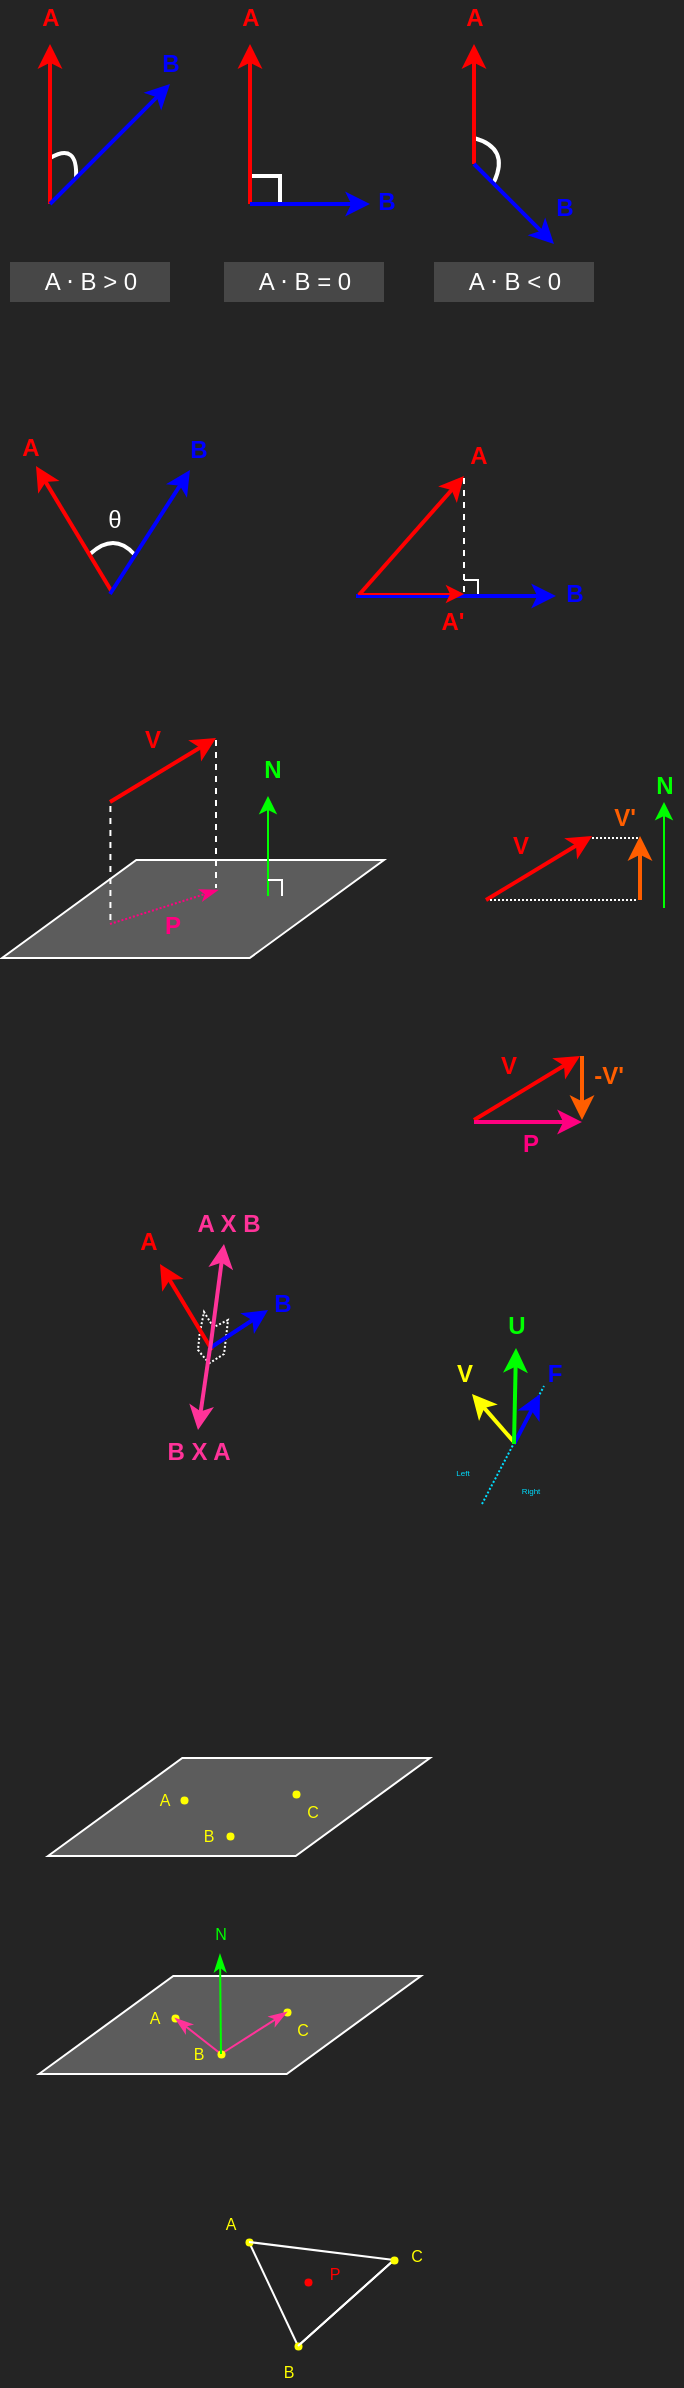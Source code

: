 <mxfile version="15.5.7" type="device"><diagram id="C3ShWsMykpcrPej2vHvZ" name="Page-1"><mxGraphModel dx="369" dy="430" grid="0" gridSize="20" guides="1" tooltips="1" connect="1" arrows="1" fold="1" page="0" pageScale="1" pageWidth="827" pageHeight="1169" background="#242424" math="0" shadow="0"><root><mxCell id="0"/><mxCell id="1" parent="0"/><mxCell id="jxRetVLStCCdATtgIraE-84" value="" style="endArrow=none;html=1;rounded=0;strokeWidth=1;strokeColor=#00DDFF;dashed=1;endFill=0;dashPattern=1 1;" edge="1" parent="1"><mxGeometry width="50" height="50" relative="1" as="geometry"><mxPoint x="529" y="1050" as="sourcePoint"/><mxPoint x="560" y="991" as="targetPoint"/></mxGeometry></mxCell><mxCell id="jxRetVLStCCdATtgIraE-82" value="" style="endArrow=classic;html=1;rounded=0;strokeWidth=2;strokeColor=#FFFF00;" edge="1" parent="1"><mxGeometry width="50" height="50" relative="1" as="geometry"><mxPoint x="545" y="1019" as="sourcePoint"/><mxPoint x="524" y="995" as="targetPoint"/></mxGeometry></mxCell><mxCell id="jxRetVLStCCdATtgIraE-75" value="" style="endArrow=none;dashed=1;html=1;strokeWidth=1;rounded=0;fontColor=#FF5E00;strokeColor=#FFFFFF;dashPattern=1 1;" edge="1" parent="1"><mxGeometry width="50" height="50" relative="1" as="geometry"><mxPoint x="388" y="963" as="sourcePoint"/><mxPoint x="392" y="979" as="targetPoint"/><Array as="points"><mxPoint x="387" y="973"/></Array></mxGeometry></mxCell><mxCell id="jxRetVLStCCdATtgIraE-74" value="" style="endArrow=none;dashed=1;html=1;strokeWidth=1;rounded=0;fontColor=#FF5E00;strokeColor=#FFFFFF;dashPattern=1 1;" edge="1" parent="1"><mxGeometry width="50" height="50" relative="1" as="geometry"><mxPoint x="401" y="967" as="sourcePoint"/><mxPoint x="392" y="980" as="targetPoint"/><Array as="points"><mxPoint x="400" y="975"/></Array></mxGeometry></mxCell><mxCell id="jxRetVLStCCdATtgIraE-71" value="" style="endArrow=none;dashed=1;html=1;strokeWidth=1;rounded=0;fontColor=#FF5E00;strokeColor=#FFFFFF;dashPattern=1 1;" edge="1" parent="1"><mxGeometry width="50" height="50" relative="1" as="geometry"><mxPoint x="388" y="964" as="sourcePoint"/><mxPoint x="395" y="962" as="targetPoint"/><Array as="points"><mxPoint x="390" y="954"/></Array></mxGeometry></mxCell><mxCell id="jxRetVLStCCdATtgIraE-70" value="" style="endArrow=none;dashed=1;html=1;strokeWidth=1;rounded=0;fontColor=#FF5E00;strokeColor=#FFFFFF;dashPattern=1 1;" edge="1" parent="1"><mxGeometry width="50" height="50" relative="1" as="geometry"><mxPoint x="394" y="962" as="sourcePoint"/><mxPoint x="401" y="967" as="targetPoint"/><Array as="points"><mxPoint x="402" y="958"/></Array></mxGeometry></mxCell><mxCell id="jxRetVLStCCdATtgIraE-32" value="" style="endArrow=none;html=1;strokeWidth=1;strokeColor=#FFFFFF;endFill=0;rounded=0;" edge="1" parent="1"><mxGeometry width="50" height="50" relative="1" as="geometry"><mxPoint x="520" y="588" as="sourcePoint"/><mxPoint x="527" y="596" as="targetPoint"/><Array as="points"><mxPoint x="527" y="588"/></Array></mxGeometry></mxCell><mxCell id="jxRetVLStCCdATtgIraE-10" value="" style="endArrow=none;html=1;strokeColor=#FFFFFF;strokeWidth=2;curved=1;endFill=0;" edge="1" parent="1"><mxGeometry width="50" height="50" relative="1" as="geometry"><mxPoint x="525" y="367" as="sourcePoint"/><mxPoint x="535" y="389" as="targetPoint"/><Array as="points"><mxPoint x="543" y="372"/></Array></mxGeometry></mxCell><mxCell id="jxRetVLStCCdATtgIraE-3" value="" style="endArrow=none;html=1;strokeColor=#FFFFFF;strokeWidth=2;curved=1;endFill=0;" edge="1" parent="1"><mxGeometry width="50" height="50" relative="1" as="geometry"><mxPoint x="313" y="377" as="sourcePoint"/><mxPoint x="326" y="387" as="targetPoint"/><Array as="points"><mxPoint x="327" y="369"/></Array></mxGeometry></mxCell><mxCell id="jxRetVLStCCdATtgIraE-1" value="" style="endArrow=classic;html=1;rounded=0;strokeWidth=2;strokeColor=#FF0000;" edge="1" parent="1"><mxGeometry width="50" height="50" relative="1" as="geometry"><mxPoint x="313" y="400" as="sourcePoint"/><mxPoint x="313" y="320" as="targetPoint"/></mxGeometry></mxCell><mxCell id="jxRetVLStCCdATtgIraE-2" value="" style="endArrow=classic;html=1;rounded=0;strokeWidth=2;strokeColor=#0000FF;" edge="1" parent="1"><mxGeometry width="50" height="50" relative="1" as="geometry"><mxPoint x="313" y="400" as="sourcePoint"/><mxPoint x="373" y="340" as="targetPoint"/></mxGeometry></mxCell><mxCell id="jxRetVLStCCdATtgIraE-4" value="A ⋅ B &amp;gt; 0" style="text;html=1;align=center;verticalAlign=middle;resizable=0;points=[];autosize=1;strokeColor=none;fillColor=#474747;fontColor=#FFFFFF;" vertex="1" parent="1"><mxGeometry x="293" y="429" width="80" height="20" as="geometry"/></mxCell><mxCell id="jxRetVLStCCdATtgIraE-5" value="" style="endArrow=none;html=1;strokeColor=#FFFFFF;strokeWidth=2;endFill=0;rounded=0;" edge="1" parent="1"><mxGeometry width="50" height="50" relative="1" as="geometry"><mxPoint x="413" y="386" as="sourcePoint"/><mxPoint x="428" y="400" as="targetPoint"/><Array as="points"><mxPoint x="428" y="386"/></Array></mxGeometry></mxCell><mxCell id="jxRetVLStCCdATtgIraE-6" value="" style="endArrow=classic;html=1;rounded=0;strokeWidth=2;strokeColor=#FF0000;" edge="1" parent="1"><mxGeometry width="50" height="50" relative="1" as="geometry"><mxPoint x="413" y="400" as="sourcePoint"/><mxPoint x="413" y="320" as="targetPoint"/></mxGeometry></mxCell><mxCell id="jxRetVLStCCdATtgIraE-7" value="" style="endArrow=classic;html=1;rounded=0;strokeWidth=2;strokeColor=#0000FF;" edge="1" parent="1"><mxGeometry width="50" height="50" relative="1" as="geometry"><mxPoint x="413" y="400" as="sourcePoint"/><mxPoint x="473" y="400" as="targetPoint"/></mxGeometry></mxCell><mxCell id="jxRetVLStCCdATtgIraE-8" value="" style="endArrow=classic;html=1;rounded=0;strokeWidth=2;strokeColor=#FF0000;" edge="1" parent="1"><mxGeometry width="50" height="50" relative="1" as="geometry"><mxPoint x="525" y="380" as="sourcePoint"/><mxPoint x="525" y="320" as="targetPoint"/></mxGeometry></mxCell><mxCell id="jxRetVLStCCdATtgIraE-9" value="" style="endArrow=classic;html=1;rounded=0;strokeWidth=2;strokeColor=#0000FF;" edge="1" parent="1"><mxGeometry width="50" height="50" relative="1" as="geometry"><mxPoint x="525" y="380" as="sourcePoint"/><mxPoint x="565" y="420" as="targetPoint"/></mxGeometry></mxCell><mxCell id="jxRetVLStCCdATtgIraE-11" value="A ⋅ B = 0" style="text;html=1;align=center;verticalAlign=middle;resizable=0;points=[];autosize=1;strokeColor=none;fillColor=#474747;fontColor=#FFFFFF;" vertex="1" parent="1"><mxGeometry x="400" y="429" width="80" height="20" as="geometry"/></mxCell><mxCell id="jxRetVLStCCdATtgIraE-12" value="A ⋅ B &amp;lt; 0" style="text;html=1;align=center;verticalAlign=middle;resizable=0;points=[];autosize=1;strokeColor=none;fillColor=#474747;fontColor=#FFFFFF;" vertex="1" parent="1"><mxGeometry x="505" y="429" width="80" height="20" as="geometry"/></mxCell><mxCell id="jxRetVLStCCdATtgIraE-13" value="" style="endArrow=none;html=1;strokeColor=#FFFFFF;strokeWidth=2;curved=1;endFill=0;" edge="1" parent="1"><mxGeometry width="50" height="50" relative="1" as="geometry"><mxPoint x="333" y="575" as="sourcePoint"/><mxPoint x="355" y="575" as="targetPoint"/><Array as="points"><mxPoint x="345" y="564"/></Array></mxGeometry></mxCell><mxCell id="jxRetVLStCCdATtgIraE-14" value="" style="endArrow=classic;html=1;rounded=0;strokeWidth=2;strokeColor=#FF0000;" edge="1" parent="1"><mxGeometry width="50" height="50" relative="1" as="geometry"><mxPoint x="344" y="594" as="sourcePoint"/><mxPoint x="306" y="531" as="targetPoint"/></mxGeometry></mxCell><mxCell id="jxRetVLStCCdATtgIraE-15" value="" style="endArrow=classic;html=1;rounded=0;strokeWidth=2;strokeColor=#0000FF;" edge="1" parent="1"><mxGeometry width="50" height="50" relative="1" as="geometry"><mxPoint x="343" y="595" as="sourcePoint"/><mxPoint x="383" y="533" as="targetPoint"/></mxGeometry></mxCell><mxCell id="jxRetVLStCCdATtgIraE-16" value="A" style="text;html=1;align=center;verticalAlign=middle;resizable=0;points=[];autosize=1;strokeColor=none;fillColor=none;fontColor=#FF0000;fontStyle=1" vertex="1" parent="1"><mxGeometry x="303" y="298" width="19" height="18" as="geometry"/></mxCell><mxCell id="jxRetVLStCCdATtgIraE-17" value="A" style="text;html=1;align=center;verticalAlign=middle;resizable=0;points=[];autosize=1;strokeColor=none;fillColor=none;fontColor=#FF0000;fontStyle=1" vertex="1" parent="1"><mxGeometry x="403" y="298" width="19" height="18" as="geometry"/></mxCell><mxCell id="jxRetVLStCCdATtgIraE-18" value="A" style="text;html=1;align=center;verticalAlign=middle;resizable=0;points=[];autosize=1;strokeColor=none;fillColor=none;fontColor=#FF0000;fontStyle=1" vertex="1" parent="1"><mxGeometry x="515" y="298" width="19" height="18" as="geometry"/></mxCell><mxCell id="jxRetVLStCCdATtgIraE-19" value="B" style="text;html=1;align=center;verticalAlign=middle;resizable=0;points=[];autosize=1;strokeColor=none;fillColor=none;fontColor=#0000FF;fontStyle=1" vertex="1" parent="1"><mxGeometry x="363" y="321" width="19" height="18" as="geometry"/></mxCell><mxCell id="jxRetVLStCCdATtgIraE-20" value="B" style="text;html=1;align=center;verticalAlign=middle;resizable=0;points=[];autosize=1;strokeColor=none;fillColor=none;fontColor=#0000FF;fontStyle=1" vertex="1" parent="1"><mxGeometry x="471" y="390" width="19" height="18" as="geometry"/></mxCell><mxCell id="jxRetVLStCCdATtgIraE-21" value="B" style="text;html=1;align=center;verticalAlign=middle;resizable=0;points=[];autosize=1;strokeColor=none;fillColor=none;fontColor=#0000FF;fontStyle=1" vertex="1" parent="1"><mxGeometry x="560" y="393" width="19" height="18" as="geometry"/></mxCell><mxCell id="jxRetVLStCCdATtgIraE-22" value="A" style="text;html=1;align=center;verticalAlign=middle;resizable=0;points=[];autosize=1;strokeColor=none;fillColor=none;fontColor=#FF0000;fontStyle=1" vertex="1" parent="1"><mxGeometry x="293" y="513" width="19" height="18" as="geometry"/></mxCell><mxCell id="jxRetVLStCCdATtgIraE-23" value="B" style="text;html=1;align=center;verticalAlign=middle;resizable=0;points=[];autosize=1;strokeColor=none;fillColor=none;fontColor=#0000FF;fontStyle=1" vertex="1" parent="1"><mxGeometry x="377" y="514" width="19" height="18" as="geometry"/></mxCell><mxCell id="jxRetVLStCCdATtgIraE-24" value="θ" style="text;html=1;align=center;verticalAlign=middle;resizable=0;points=[];autosize=1;strokeColor=none;fillColor=none;fontColor=#FFFFFF;" vertex="1" parent="1"><mxGeometry x="336" y="549" width="17" height="18" as="geometry"/></mxCell><mxCell id="jxRetVLStCCdATtgIraE-25" value="" style="endArrow=classic;html=1;rounded=0;strokeWidth=2;strokeColor=#FF0000;" edge="1" parent="1"><mxGeometry width="50" height="50" relative="1" as="geometry"><mxPoint x="467" y="596" as="sourcePoint"/><mxPoint x="520" y="536" as="targetPoint"/></mxGeometry></mxCell><mxCell id="jxRetVLStCCdATtgIraE-26" value="A" style="text;html=1;align=center;verticalAlign=middle;resizable=0;points=[];autosize=1;strokeColor=none;fillColor=none;fontColor=#FF0000;fontStyle=1" vertex="1" parent="1"><mxGeometry x="517" y="517" width="19" height="18" as="geometry"/></mxCell><mxCell id="jxRetVLStCCdATtgIraE-27" value="" style="endArrow=classic;html=1;rounded=0;strokeWidth=2;strokeColor=#0000FF;" edge="1" parent="1"><mxGeometry width="50" height="50" relative="1" as="geometry"><mxPoint x="466" y="596" as="sourcePoint"/><mxPoint x="566" y="596" as="targetPoint"/></mxGeometry></mxCell><mxCell id="jxRetVLStCCdATtgIraE-28" value="B" style="text;html=1;align=center;verticalAlign=middle;resizable=0;points=[];autosize=1;strokeColor=none;fillColor=none;fontColor=#0000FF;fontStyle=1" vertex="1" parent="1"><mxGeometry x="565" y="586" width="19" height="18" as="geometry"/></mxCell><mxCell id="jxRetVLStCCdATtgIraE-29" value="" style="endArrow=classic;html=1;rounded=0;strokeWidth=1;strokeColor=#FF0000;" edge="1" parent="1"><mxGeometry width="50" height="50" relative="1" as="geometry"><mxPoint x="467" y="595" as="sourcePoint"/><mxPoint x="520" y="595" as="targetPoint"/></mxGeometry></mxCell><mxCell id="jxRetVLStCCdATtgIraE-30" value="" style="endArrow=none;html=1;rounded=0;strokeWidth=1;strokeColor=#FFFFFF;endFill=0;dashed=1;" edge="1" parent="1"><mxGeometry width="50" height="50" relative="1" as="geometry"><mxPoint x="520" y="537" as="sourcePoint"/><mxPoint x="520" y="594" as="targetPoint"/></mxGeometry></mxCell><mxCell id="jxRetVLStCCdATtgIraE-31" value="A'" style="text;html=1;align=center;verticalAlign=middle;resizable=0;points=[];autosize=1;strokeColor=none;fillColor=none;fontColor=#FF0000;fontStyle=1" vertex="1" parent="1"><mxGeometry x="503" y="600" width="22" height="18" as="geometry"/></mxCell><mxCell id="jxRetVLStCCdATtgIraE-33" value="" style="shape=parallelogram;perimeter=parallelogramPerimeter;whiteSpace=wrap;html=1;fixedSize=1;fontColor=#FFFFFF;fillColor=#5C5C5C;gradientColor=none;strokeColor=#FFFFFF;size=67.143;" vertex="1" parent="1"><mxGeometry x="289" y="728" width="191" height="49" as="geometry"/></mxCell><mxCell id="jxRetVLStCCdATtgIraE-34" value="" style="endArrow=classic;html=1;rounded=0;strokeWidth=1;strokeColor=#0F0;" edge="1" parent="1"><mxGeometry width="50" height="50" relative="1" as="geometry"><mxPoint x="422.0" y="746" as="sourcePoint"/><mxPoint x="422" y="696" as="targetPoint"/></mxGeometry></mxCell><mxCell id="jxRetVLStCCdATtgIraE-35" value="N" style="text;html=1;align=center;verticalAlign=middle;resizable=0;points=[];autosize=1;strokeColor=none;fillColor=none;fontColor=#00FF00;fontStyle=1" vertex="1" parent="1"><mxGeometry x="414" y="674" width="19" height="18" as="geometry"/></mxCell><mxCell id="jxRetVLStCCdATtgIraE-36" value="" style="endArrow=classic;html=1;rounded=0;strokeWidth=2;strokeColor=#FF0000;" edge="1" parent="1"><mxGeometry width="50" height="50" relative="1" as="geometry"><mxPoint x="343" y="699" as="sourcePoint"/><mxPoint x="396" y="667" as="targetPoint"/></mxGeometry></mxCell><mxCell id="jxRetVLStCCdATtgIraE-37" value="V" style="text;html=1;align=center;verticalAlign=middle;resizable=0;points=[];autosize=1;strokeColor=none;fillColor=none;fontColor=#FF0000;fontStyle=1" vertex="1" parent="1"><mxGeometry x="355" y="659" width="18" height="18" as="geometry"/></mxCell><mxCell id="jxRetVLStCCdATtgIraE-38" value="" style="endArrow=classicThin;html=1;rounded=0;strokeWidth=1;strokeColor=#FF0080;dashed=1;dashPattern=1 1;endFill=1;" edge="1" parent="1"><mxGeometry width="50" height="50" relative="1" as="geometry"><mxPoint x="343" y="760" as="sourcePoint"/><mxPoint x="397" y="743" as="targetPoint"/></mxGeometry></mxCell><mxCell id="jxRetVLStCCdATtgIraE-39" value="" style="endArrow=none;html=1;rounded=0;strokeWidth=1;strokeColor=#FFFFFF;endFill=0;dashed=1;" edge="1" parent="1"><mxGeometry width="50" height="50" relative="1" as="geometry"><mxPoint x="343.21" y="701" as="sourcePoint"/><mxPoint x="343.21" y="758" as="targetPoint"/></mxGeometry></mxCell><mxCell id="jxRetVLStCCdATtgIraE-40" value="" style="endArrow=none;html=1;rounded=0;strokeWidth=1;strokeColor=#FFFFFF;endFill=0;dashed=1;" edge="1" parent="1"><mxGeometry width="50" height="50" relative="1" as="geometry"><mxPoint x="396" y="668" as="sourcePoint"/><mxPoint x="396.0" y="742" as="targetPoint"/></mxGeometry></mxCell><mxCell id="jxRetVLStCCdATtgIraE-42" value="P" style="text;html=1;align=center;verticalAlign=middle;resizable=0;points=[];autosize=1;strokeColor=none;fillColor=none;fontColor=#FF0080;fontStyle=1" vertex="1" parent="1"><mxGeometry x="365" y="752" width="18" height="18" as="geometry"/></mxCell><mxCell id="jxRetVLStCCdATtgIraE-43" value="" style="endArrow=none;html=1;strokeWidth=1;strokeColor=#FFFFFF;endFill=0;rounded=0;" edge="1" parent="1"><mxGeometry width="50" height="50" relative="1" as="geometry"><mxPoint x="422" y="738" as="sourcePoint"/><mxPoint x="429" y="746" as="targetPoint"/><Array as="points"><mxPoint x="429" y="738"/></Array></mxGeometry></mxCell><mxCell id="jxRetVLStCCdATtgIraE-44" value="" style="endArrow=classic;html=1;rounded=0;strokeWidth=2;strokeColor=#FF0000;" edge="1" parent="1"><mxGeometry width="50" height="50" relative="1" as="geometry"><mxPoint x="531" y="748" as="sourcePoint"/><mxPoint x="584" y="716" as="targetPoint"/></mxGeometry></mxCell><mxCell id="jxRetVLStCCdATtgIraE-45" value="V" style="text;html=1;align=center;verticalAlign=middle;resizable=0;points=[];autosize=1;strokeColor=none;fillColor=none;fontColor=#FF0000;fontStyle=1" vertex="1" parent="1"><mxGeometry x="539" y="712" width="18" height="18" as="geometry"/></mxCell><mxCell id="jxRetVLStCCdATtgIraE-46" value="" style="endArrow=classic;html=1;rounded=0;strokeWidth=1;strokeColor=#0F0;" edge="1" parent="1"><mxGeometry width="50" height="50" relative="1" as="geometry"><mxPoint x="620.0" y="752" as="sourcePoint"/><mxPoint x="620" y="699" as="targetPoint"/></mxGeometry></mxCell><mxCell id="jxRetVLStCCdATtgIraE-48" value="N" style="text;html=1;align=center;verticalAlign=middle;resizable=0;points=[];autosize=1;strokeColor=none;fillColor=none;fontColor=#00FF00;fontStyle=1" vertex="1" parent="1"><mxGeometry x="610" y="682" width="19" height="18" as="geometry"/></mxCell><mxCell id="jxRetVLStCCdATtgIraE-49" value="" style="endArrow=none;html=1;rounded=0;strokeWidth=1;strokeColor=#FFFFFF;endFill=0;dashed=1;dashPattern=1 1;" edge="1" parent="1"><mxGeometry width="50" height="50" relative="1" as="geometry"><mxPoint x="584" y="717" as="sourcePoint"/><mxPoint x="608" y="717" as="targetPoint"/></mxGeometry></mxCell><mxCell id="jxRetVLStCCdATtgIraE-50" value="" style="endArrow=classic;html=1;rounded=0;strokeWidth=2;strokeColor=#FF5E00;" edge="1" parent="1"><mxGeometry width="50" height="50" relative="1" as="geometry"><mxPoint x="608" y="748" as="sourcePoint"/><mxPoint x="608" y="716" as="targetPoint"/></mxGeometry></mxCell><mxCell id="jxRetVLStCCdATtgIraE-51" value="" style="endArrow=none;html=1;rounded=0;strokeWidth=1;strokeColor=#FFFFFF;endFill=0;dashed=1;dashPattern=1 1;" edge="1" parent="1"><mxGeometry width="50" height="50" relative="1" as="geometry"><mxPoint x="533" y="748" as="sourcePoint"/><mxPoint x="606" y="748" as="targetPoint"/></mxGeometry></mxCell><mxCell id="jxRetVLStCCdATtgIraE-52" value="V'" style="text;html=1;align=center;verticalAlign=middle;resizable=0;points=[];autosize=1;strokeColor=none;fillColor=none;fontColor=#FF5E00;fontStyle=1" vertex="1" parent="1"><mxGeometry x="589" y="698" width="21" height="18" as="geometry"/></mxCell><mxCell id="jxRetVLStCCdATtgIraE-53" value="" style="endArrow=classic;html=1;rounded=0;strokeWidth=2;strokeColor=#FF0000;" edge="1" parent="1"><mxGeometry width="50" height="50" relative="1" as="geometry"><mxPoint x="525" y="858" as="sourcePoint"/><mxPoint x="578" y="826" as="targetPoint"/></mxGeometry></mxCell><mxCell id="jxRetVLStCCdATtgIraE-54" value="V" style="text;html=1;align=center;verticalAlign=middle;resizable=0;points=[];autosize=1;strokeColor=none;fillColor=none;fontColor=#FF0000;fontStyle=1" vertex="1" parent="1"><mxGeometry x="533" y="822" width="18" height="18" as="geometry"/></mxCell><mxCell id="jxRetVLStCCdATtgIraE-58" value="" style="endArrow=classic;html=1;rounded=0;strokeWidth=2;strokeColor=#FF5E00;" edge="1" parent="1"><mxGeometry width="50" height="50" relative="1" as="geometry"><mxPoint x="579" y="826" as="sourcePoint"/><mxPoint x="579" y="858" as="targetPoint"/></mxGeometry></mxCell><mxCell id="jxRetVLStCCdATtgIraE-60" value="-V'" style="text;html=1;align=center;verticalAlign=middle;resizable=0;points=[];autosize=1;strokeColor=none;fillColor=none;fontColor=#FF5E00;fontStyle=1" vertex="1" parent="1"><mxGeometry x="579" y="827" width="25" height="18" as="geometry"/></mxCell><mxCell id="jxRetVLStCCdATtgIraE-61" value="" style="endArrow=classic;html=1;rounded=0;strokeWidth=2;strokeColor=#FF0080;" edge="1" parent="1"><mxGeometry width="50" height="50" relative="1" as="geometry"><mxPoint x="525" y="859" as="sourcePoint"/><mxPoint x="579" y="859" as="targetPoint"/></mxGeometry></mxCell><mxCell id="jxRetVLStCCdATtgIraE-62" value="P" style="text;html=1;align=center;verticalAlign=middle;resizable=0;points=[];autosize=1;strokeColor=none;fillColor=none;fontColor=#FF0080;fontStyle=1" vertex="1" parent="1"><mxGeometry x="544" y="861" width="18" height="18" as="geometry"/></mxCell><mxCell id="jxRetVLStCCdATtgIraE-64" value="" style="endArrow=classic;html=1;rounded=0;strokeWidth=2;strokeColor=#FF0000;" edge="1" parent="1"><mxGeometry width="50" height="50" relative="1" as="geometry"><mxPoint x="394" y="973" as="sourcePoint"/><mxPoint x="368" y="930" as="targetPoint"/></mxGeometry></mxCell><mxCell id="jxRetVLStCCdATtgIraE-65" value="" style="endArrow=classic;html=1;rounded=0;strokeWidth=2;strokeColor=#0000FF;" edge="1" parent="1"><mxGeometry width="50" height="50" relative="1" as="geometry"><mxPoint x="393" y="972" as="sourcePoint"/><mxPoint x="422" y="953" as="targetPoint"/></mxGeometry></mxCell><mxCell id="jxRetVLStCCdATtgIraE-66" value="A" style="text;html=1;align=center;verticalAlign=middle;resizable=0;points=[];autosize=1;strokeColor=none;fillColor=none;fontColor=#FF0000;fontStyle=1" vertex="1" parent="1"><mxGeometry x="352" y="910" width="19" height="18" as="geometry"/></mxCell><mxCell id="jxRetVLStCCdATtgIraE-67" value="B" style="text;html=1;align=center;verticalAlign=middle;resizable=0;points=[];autosize=1;strokeColor=none;fillColor=none;fontColor=#0000FF;fontStyle=1" vertex="1" parent="1"><mxGeometry x="419" y="941" width="19" height="18" as="geometry"/></mxCell><mxCell id="jxRetVLStCCdATtgIraE-69" value="" style="endArrow=classic;html=1;rounded=0;strokeWidth=2;strokeColor=#FF3399;" edge="1" parent="1"><mxGeometry width="50" height="50" relative="1" as="geometry"><mxPoint x="393" y="973" as="sourcePoint"/><mxPoint x="400" y="920" as="targetPoint"/></mxGeometry></mxCell><mxCell id="jxRetVLStCCdATtgIraE-72" value="A X B" style="text;html=1;align=center;verticalAlign=middle;resizable=0;points=[];autosize=1;strokeColor=none;fillColor=none;fontColor=#FF3399;fontStyle=1" vertex="1" parent="1"><mxGeometry x="381" y="901" width="42" height="18" as="geometry"/></mxCell><mxCell id="jxRetVLStCCdATtgIraE-73" value="" style="endArrow=classic;html=1;rounded=0;strokeWidth=2;strokeColor=#FF3399;" edge="1" parent="1"><mxGeometry width="50" height="50" relative="1" as="geometry"><mxPoint x="393" y="972" as="sourcePoint"/><mxPoint x="387" y="1013" as="targetPoint"/></mxGeometry></mxCell><mxCell id="jxRetVLStCCdATtgIraE-76" value="B X A" style="text;html=1;align=center;verticalAlign=middle;resizable=0;points=[];autosize=1;strokeColor=none;fillColor=none;fontColor=#FF3399;fontStyle=1" vertex="1" parent="1"><mxGeometry x="365.5" y="1015" width="42" height="18" as="geometry"/></mxCell><mxCell id="jxRetVLStCCdATtgIraE-78" value="" style="endArrow=classic;html=1;rounded=0;strokeWidth=2;strokeColor=#0000FF;" edge="1" parent="1"><mxGeometry width="50" height="50" relative="1" as="geometry"><mxPoint x="545" y="1020" as="sourcePoint"/><mxPoint x="558" y="995" as="targetPoint"/></mxGeometry></mxCell><mxCell id="jxRetVLStCCdATtgIraE-79" value="F" style="text;html=1;align=center;verticalAlign=middle;resizable=0;points=[];autosize=1;strokeColor=none;fillColor=none;fontColor=#0000FF;fontStyle=1" vertex="1" parent="1"><mxGeometry x="556" y="976" width="17" height="18" as="geometry"/></mxCell><mxCell id="jxRetVLStCCdATtgIraE-80" value="" style="endArrow=classic;html=1;rounded=0;strokeWidth=2;strokeColor=#00FF00;" edge="1" parent="1"><mxGeometry width="50" height="50" relative="1" as="geometry"><mxPoint x="545" y="1020" as="sourcePoint"/><mxPoint x="546" y="972" as="targetPoint"/></mxGeometry></mxCell><mxCell id="jxRetVLStCCdATtgIraE-81" value="U" style="text;html=1;align=center;verticalAlign=middle;resizable=0;points=[];autosize=1;strokeColor=none;fillColor=none;fontColor=#00FF00;fontStyle=1" vertex="1" parent="1"><mxGeometry x="536" y="952" width="19" height="18" as="geometry"/></mxCell><mxCell id="jxRetVLStCCdATtgIraE-83" value="V" style="text;html=1;align=center;verticalAlign=middle;resizable=0;points=[];autosize=1;strokeColor=none;fillColor=none;fontColor=#FFFF00;fontStyle=1" vertex="1" parent="1"><mxGeometry x="511" y="976" width="18" height="18" as="geometry"/></mxCell><mxCell id="jxRetVLStCCdATtgIraE-85" value="Left" style="text;html=1;align=center;verticalAlign=middle;resizable=0;points=[];autosize=1;strokeColor=none;fillColor=none;fontColor=#00DDFF;fontStyle=0;fontSize=4;" vertex="1" parent="1"><mxGeometry x="505" y="1030" width="27" height="9" as="geometry"/></mxCell><mxCell id="jxRetVLStCCdATtgIraE-86" value="Right" style="text;html=1;align=center;verticalAlign=middle;resizable=0;points=[];autosize=1;strokeColor=none;fillColor=none;fontColor=#00DDFF;fontStyle=0;fontSize=4;" vertex="1" parent="1"><mxGeometry x="536" y="1039" width="33" height="9" as="geometry"/></mxCell><mxCell id="jxRetVLStCCdATtgIraE-87" value="" style="shape=parallelogram;perimeter=parallelogramPerimeter;whiteSpace=wrap;html=1;fixedSize=1;fontColor=#FFFFFF;fillColor=#5C5C5C;gradientColor=none;strokeColor=#FFFFFF;size=67.143;" vertex="1" parent="1"><mxGeometry x="312" y="1177" width="191" height="49" as="geometry"/></mxCell><mxCell id="jxRetVLStCCdATtgIraE-88" value="" style="shape=waypoint;sketch=0;size=6;pointerEvents=1;points=[];fillColor=none;resizable=0;rotatable=0;perimeter=centerPerimeter;snapToPoint=1;fontSize=4;fontColor=#00DDFF;strokeColor=#FFFF00;strokeWidth=0;" vertex="1" parent="1"><mxGeometry x="360" y="1178" width="40" height="40" as="geometry"/></mxCell><mxCell id="jxRetVLStCCdATtgIraE-89" value="" style="shape=waypoint;sketch=0;size=6;pointerEvents=1;points=[];fillColor=none;resizable=0;rotatable=0;perimeter=centerPerimeter;snapToPoint=1;fontSize=4;fontColor=#00DDFF;strokeColor=#FFFF00;strokeWidth=0;" vertex="1" parent="1"><mxGeometry x="383" y="1196" width="40" height="40" as="geometry"/></mxCell><mxCell id="jxRetVLStCCdATtgIraE-90" value="" style="shape=waypoint;sketch=0;size=6;pointerEvents=1;points=[];fillColor=none;resizable=0;rotatable=0;perimeter=centerPerimeter;snapToPoint=1;fontSize=4;fontColor=#00DDFF;strokeColor=#FFFF00;strokeWidth=0;" vertex="1" parent="1"><mxGeometry x="416" y="1175" width="40" height="40" as="geometry"/></mxCell><mxCell id="jxRetVLStCCdATtgIraE-91" value="A" style="text;html=1;align=center;verticalAlign=middle;resizable=0;points=[];autosize=1;strokeColor=none;fillColor=none;fontColor=#FFFF00;fontStyle=0;fontSize=8;" vertex="1" parent="1"><mxGeometry x="361" y="1191" width="17" height="14" as="geometry"/></mxCell><mxCell id="jxRetVLStCCdATtgIraE-92" value="B" style="text;html=1;align=center;verticalAlign=middle;resizable=0;points=[];autosize=1;strokeColor=none;fillColor=none;fontColor=#FFFF00;fontStyle=0;fontSize=8;" vertex="1" parent="1"><mxGeometry x="383" y="1209" width="17" height="14" as="geometry"/></mxCell><mxCell id="jxRetVLStCCdATtgIraE-93" value="C" style="text;html=1;align=center;verticalAlign=middle;resizable=0;points=[];autosize=1;strokeColor=none;fillColor=none;fontColor=#FFFF00;fontStyle=0;fontSize=8;" vertex="1" parent="1"><mxGeometry x="435" y="1197" width="17" height="14" as="geometry"/></mxCell><mxCell id="jxRetVLStCCdATtgIraE-94" value="" style="shape=parallelogram;perimeter=parallelogramPerimeter;whiteSpace=wrap;html=1;fixedSize=1;fontColor=#FFFFFF;fillColor=#5C5C5C;gradientColor=none;strokeColor=#FFFFFF;size=67.143;" vertex="1" parent="1"><mxGeometry x="307.5" y="1286" width="191" height="49" as="geometry"/></mxCell><mxCell id="jxRetVLStCCdATtgIraE-95" value="" style="shape=waypoint;sketch=0;size=6;pointerEvents=1;points=[];fillColor=none;resizable=0;rotatable=0;perimeter=centerPerimeter;snapToPoint=1;fontSize=4;fontColor=#00DDFF;strokeColor=#FFFF00;strokeWidth=0;" vertex="1" parent="1"><mxGeometry x="355.5" y="1287" width="40" height="40" as="geometry"/></mxCell><mxCell id="jxRetVLStCCdATtgIraE-101" style="rounded=0;orthogonalLoop=1;jettySize=auto;html=1;fontSize=8;fontColor=#00DDFF;endArrow=classicThin;endFill=1;strokeColor=#FF3399;strokeWidth=1;" edge="1" parent="1" source="jxRetVLStCCdATtgIraE-96" target="jxRetVLStCCdATtgIraE-95"><mxGeometry relative="1" as="geometry"/></mxCell><mxCell id="jxRetVLStCCdATtgIraE-97" value="" style="shape=waypoint;sketch=0;size=6;pointerEvents=1;points=[];fillColor=none;resizable=0;rotatable=0;perimeter=centerPerimeter;snapToPoint=1;fontSize=4;fontColor=#00DDFF;strokeColor=#FFFF00;strokeWidth=0;" vertex="1" parent="1"><mxGeometry x="411.5" y="1284" width="40" height="40" as="geometry"/></mxCell><mxCell id="jxRetVLStCCdATtgIraE-98" value="A" style="text;html=1;align=center;verticalAlign=middle;resizable=0;points=[];autosize=1;strokeColor=none;fillColor=none;fontColor=#FFFF00;fontStyle=0;fontSize=8;" vertex="1" parent="1"><mxGeometry x="356.5" y="1300" width="17" height="14" as="geometry"/></mxCell><mxCell id="jxRetVLStCCdATtgIraE-99" value="B" style="text;html=1;align=center;verticalAlign=middle;resizable=0;points=[];autosize=1;strokeColor=none;fillColor=none;fontColor=#FFFF00;fontStyle=0;fontSize=8;" vertex="1" parent="1"><mxGeometry x="378.5" y="1318" width="17" height="14" as="geometry"/></mxCell><mxCell id="jxRetVLStCCdATtgIraE-100" value="C" style="text;html=1;align=center;verticalAlign=middle;resizable=0;points=[];autosize=1;strokeColor=none;fillColor=none;fontColor=#FFFF00;fontStyle=0;fontSize=8;" vertex="1" parent="1"><mxGeometry x="430.5" y="1306" width="17" height="14" as="geometry"/></mxCell><mxCell id="jxRetVLStCCdATtgIraE-102" style="rounded=0;orthogonalLoop=1;jettySize=auto;html=1;fontSize=8;fontColor=#00DDFF;endArrow=classicThin;endFill=1;strokeColor=#FF3399;strokeWidth=1;" edge="1" parent="1" source="jxRetVLStCCdATtgIraE-96" target="jxRetVLStCCdATtgIraE-97"><mxGeometry relative="1" as="geometry"><mxPoint x="418.5" y="1345.0" as="sourcePoint"/><mxPoint x="395.5" y="1327" as="targetPoint"/></mxGeometry></mxCell><mxCell id="jxRetVLStCCdATtgIraE-96" value="" style="shape=waypoint;sketch=0;size=6;pointerEvents=1;points=[];fillColor=none;resizable=0;rotatable=0;perimeter=centerPerimeter;snapToPoint=1;fontSize=4;fontColor=#00DDFF;strokeColor=#FFFF00;strokeWidth=0;" vertex="1" parent="1"><mxGeometry x="378.5" y="1305" width="40" height="40" as="geometry"/></mxCell><mxCell id="jxRetVLStCCdATtgIraE-104" style="rounded=0;orthogonalLoop=1;jettySize=auto;html=1;fontSize=8;fontColor=#00DDFF;endArrow=classicThin;endFill=1;strokeColor=#00FF00;strokeWidth=1;exitX=0.579;exitY=0.5;exitDx=0;exitDy=0;exitPerimeter=0;" edge="1" parent="1" source="jxRetVLStCCdATtgIraE-96"><mxGeometry relative="1" as="geometry"><mxPoint x="418.5" y="1345" as="sourcePoint"/><mxPoint x="398" y="1275" as="targetPoint"/></mxGeometry></mxCell><mxCell id="jxRetVLStCCdATtgIraE-105" value="N" style="text;html=1;align=center;verticalAlign=middle;resizable=0;points=[];autosize=1;strokeColor=none;fillColor=none;fontColor=#00FF00;fontStyle=0;fontSize=8;" vertex="1" parent="1"><mxGeometry x="389" y="1258" width="17" height="14" as="geometry"/></mxCell><mxCell id="jxRetVLStCCdATtgIraE-112" style="edgeStyle=none;rounded=0;orthogonalLoop=1;jettySize=auto;html=1;fontSize=8;fontColor=#00FF00;endArrow=none;endFill=0;strokeColor=#FFFFFF;strokeWidth=1;" edge="1" parent="1" source="jxRetVLStCCdATtgIraE-106" target="jxRetVLStCCdATtgIraE-107"><mxGeometry relative="1" as="geometry"/></mxCell><mxCell id="jxRetVLStCCdATtgIraE-106" value="" style="shape=waypoint;sketch=0;size=6;pointerEvents=1;points=[];fillColor=none;resizable=0;rotatable=0;perimeter=centerPerimeter;snapToPoint=1;fontSize=4;fontColor=#00DDFF;strokeColor=#FFFF00;strokeWidth=0;" vertex="1" parent="1"><mxGeometry x="392.5" y="1399" width="40" height="40" as="geometry"/></mxCell><mxCell id="jxRetVLStCCdATtgIraE-113" style="edgeStyle=none;rounded=0;orthogonalLoop=1;jettySize=auto;html=1;entryX=0.421;entryY=0.521;entryDx=0;entryDy=0;entryPerimeter=0;fontSize=8;fontColor=#00FF00;endArrow=none;endFill=0;strokeColor=#FFFFFF;strokeWidth=1;" edge="1" parent="1" source="jxRetVLStCCdATtgIraE-107" target="jxRetVLStCCdATtgIraE-108"><mxGeometry relative="1" as="geometry"/></mxCell><mxCell id="jxRetVLStCCdATtgIraE-107" value="" style="shape=waypoint;sketch=0;size=6;pointerEvents=1;points=[];fillColor=none;resizable=0;rotatable=0;perimeter=centerPerimeter;snapToPoint=1;fontSize=4;fontColor=#00DDFF;strokeColor=#FFFF00;strokeWidth=0;" vertex="1" parent="1"><mxGeometry x="417" y="1451" width="40" height="40" as="geometry"/></mxCell><mxCell id="jxRetVLStCCdATtgIraE-114" value="" style="edgeStyle=none;rounded=0;orthogonalLoop=1;jettySize=auto;html=1;fontSize=8;fontColor=#00FF00;endArrow=none;endFill=0;strokeColor=#FFFFFF;strokeWidth=1;" edge="1" parent="1" source="jxRetVLStCCdATtgIraE-108" target="jxRetVLStCCdATtgIraE-107"><mxGeometry relative="1" as="geometry"/></mxCell><mxCell id="jxRetVLStCCdATtgIraE-115" style="edgeStyle=none;rounded=0;orthogonalLoop=1;jettySize=auto;html=1;fontSize=8;fontColor=#00FF00;endArrow=none;endFill=0;strokeColor=#FFFFFF;strokeWidth=1;" edge="1" parent="1" source="jxRetVLStCCdATtgIraE-108" target="jxRetVLStCCdATtgIraE-106"><mxGeometry relative="1" as="geometry"/></mxCell><mxCell id="jxRetVLStCCdATtgIraE-108" value="" style="shape=waypoint;sketch=0;size=6;pointerEvents=1;points=[];fillColor=none;resizable=0;rotatable=0;perimeter=centerPerimeter;snapToPoint=1;fontSize=4;fontColor=#00DDFF;strokeColor=#FFFF00;strokeWidth=0;" vertex="1" parent="1"><mxGeometry x="465" y="1408" width="40" height="40" as="geometry"/></mxCell><mxCell id="jxRetVLStCCdATtgIraE-109" value="A" style="text;html=1;align=center;verticalAlign=middle;resizable=0;points=[];autosize=1;strokeColor=none;fillColor=none;fontColor=#FFFF00;fontStyle=0;fontSize=8;" vertex="1" parent="1"><mxGeometry x="394" y="1403" width="17" height="14" as="geometry"/></mxCell><mxCell id="jxRetVLStCCdATtgIraE-110" value="B" style="text;html=1;align=center;verticalAlign=middle;resizable=0;points=[];autosize=1;strokeColor=none;fillColor=none;fontColor=#FFFF00;fontStyle=0;fontSize=8;" vertex="1" parent="1"><mxGeometry x="423" y="1477" width="17" height="14" as="geometry"/></mxCell><mxCell id="jxRetVLStCCdATtgIraE-111" value="C" style="text;html=1;align=center;verticalAlign=middle;resizable=0;points=[];autosize=1;strokeColor=none;fillColor=none;fontColor=#FFFF00;fontStyle=0;fontSize=8;" vertex="1" parent="1"><mxGeometry x="487" y="1419" width="17" height="14" as="geometry"/></mxCell><mxCell id="jxRetVLStCCdATtgIraE-116" value="" style="shape=waypoint;sketch=0;size=6;pointerEvents=1;points=[];fillColor=none;resizable=0;rotatable=0;perimeter=centerPerimeter;snapToPoint=1;fontSize=4;fontColor=#00DDFF;strokeColor=#FF0000;strokeWidth=0;" vertex="1" parent="1"><mxGeometry x="422" y="1419" width="40" height="40" as="geometry"/></mxCell><mxCell id="jxRetVLStCCdATtgIraE-117" value="P" style="text;html=1;align=center;verticalAlign=middle;resizable=0;points=[];autosize=1;strokeColor=none;fillColor=none;fontColor=#FF0000;fontStyle=0;fontSize=8;" vertex="1" parent="1"><mxGeometry x="446" y="1428" width="17" height="14" as="geometry"/></mxCell></root></mxGraphModel></diagram></mxfile>